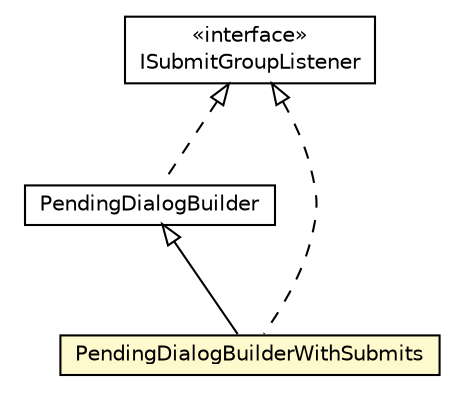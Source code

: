 #!/usr/local/bin/dot
#
# Class diagram 
# Generated by UMLGraph version R5_6-24-gf6e263 (http://www.umlgraph.org/)
#

digraph G {
	edge [fontname="Helvetica",fontsize=10,labelfontname="Helvetica",labelfontsize=10];
	node [fontname="Helvetica",fontsize=10,shape=plaintext];
	nodesep=0.25;
	ranksep=0.5;
	// org.universAAL.ui.dm.userInteraction.PendingDialogBuilder
	c6460490 [label=<<table title="org.universAAL.ui.dm.userInteraction.PendingDialogBuilder" border="0" cellborder="1" cellspacing="0" cellpadding="2" port="p" href="./PendingDialogBuilder.html">
		<tr><td><table border="0" cellspacing="0" cellpadding="1">
<tr><td align="center" balign="center"> PendingDialogBuilder </td></tr>
		</table></td></tr>
		</table>>, URL="./PendingDialogBuilder.html", fontname="Helvetica", fontcolor="black", fontsize=10.0];
	// org.universAAL.ui.dm.userInteraction.PendingDialogBuilderWithSubmits
	c6460491 [label=<<table title="org.universAAL.ui.dm.userInteraction.PendingDialogBuilderWithSubmits" border="0" cellborder="1" cellspacing="0" cellpadding="2" port="p" bgcolor="lemonChiffon" href="./PendingDialogBuilderWithSubmits.html">
		<tr><td><table border="0" cellspacing="0" cellpadding="1">
<tr><td align="center" balign="center"> PendingDialogBuilderWithSubmits </td></tr>
		</table></td></tr>
		</table>>, URL="./PendingDialogBuilderWithSubmits.html", fontname="Helvetica", fontcolor="black", fontsize=10.0];
	// org.universAAL.ui.dm.interfaces.ISubmitGroupListener
	c6460522 [label=<<table title="org.universAAL.ui.dm.interfaces.ISubmitGroupListener" border="0" cellborder="1" cellspacing="0" cellpadding="2" port="p" href="../interfaces/ISubmitGroupListener.html">
		<tr><td><table border="0" cellspacing="0" cellpadding="1">
<tr><td align="center" balign="center"> &#171;interface&#187; </td></tr>
<tr><td align="center" balign="center"> ISubmitGroupListener </td></tr>
		</table></td></tr>
		</table>>, URL="../interfaces/ISubmitGroupListener.html", fontname="Helvetica", fontcolor="black", fontsize=10.0];
	//org.universAAL.ui.dm.userInteraction.PendingDialogBuilder implements org.universAAL.ui.dm.interfaces.ISubmitGroupListener
	c6460522:p -> c6460490:p [dir=back,arrowtail=empty,style=dashed];
	//org.universAAL.ui.dm.userInteraction.PendingDialogBuilderWithSubmits extends org.universAAL.ui.dm.userInteraction.PendingDialogBuilder
	c6460490:p -> c6460491:p [dir=back,arrowtail=empty];
	//org.universAAL.ui.dm.userInteraction.PendingDialogBuilderWithSubmits implements org.universAAL.ui.dm.interfaces.ISubmitGroupListener
	c6460522:p -> c6460491:p [dir=back,arrowtail=empty,style=dashed];
}

